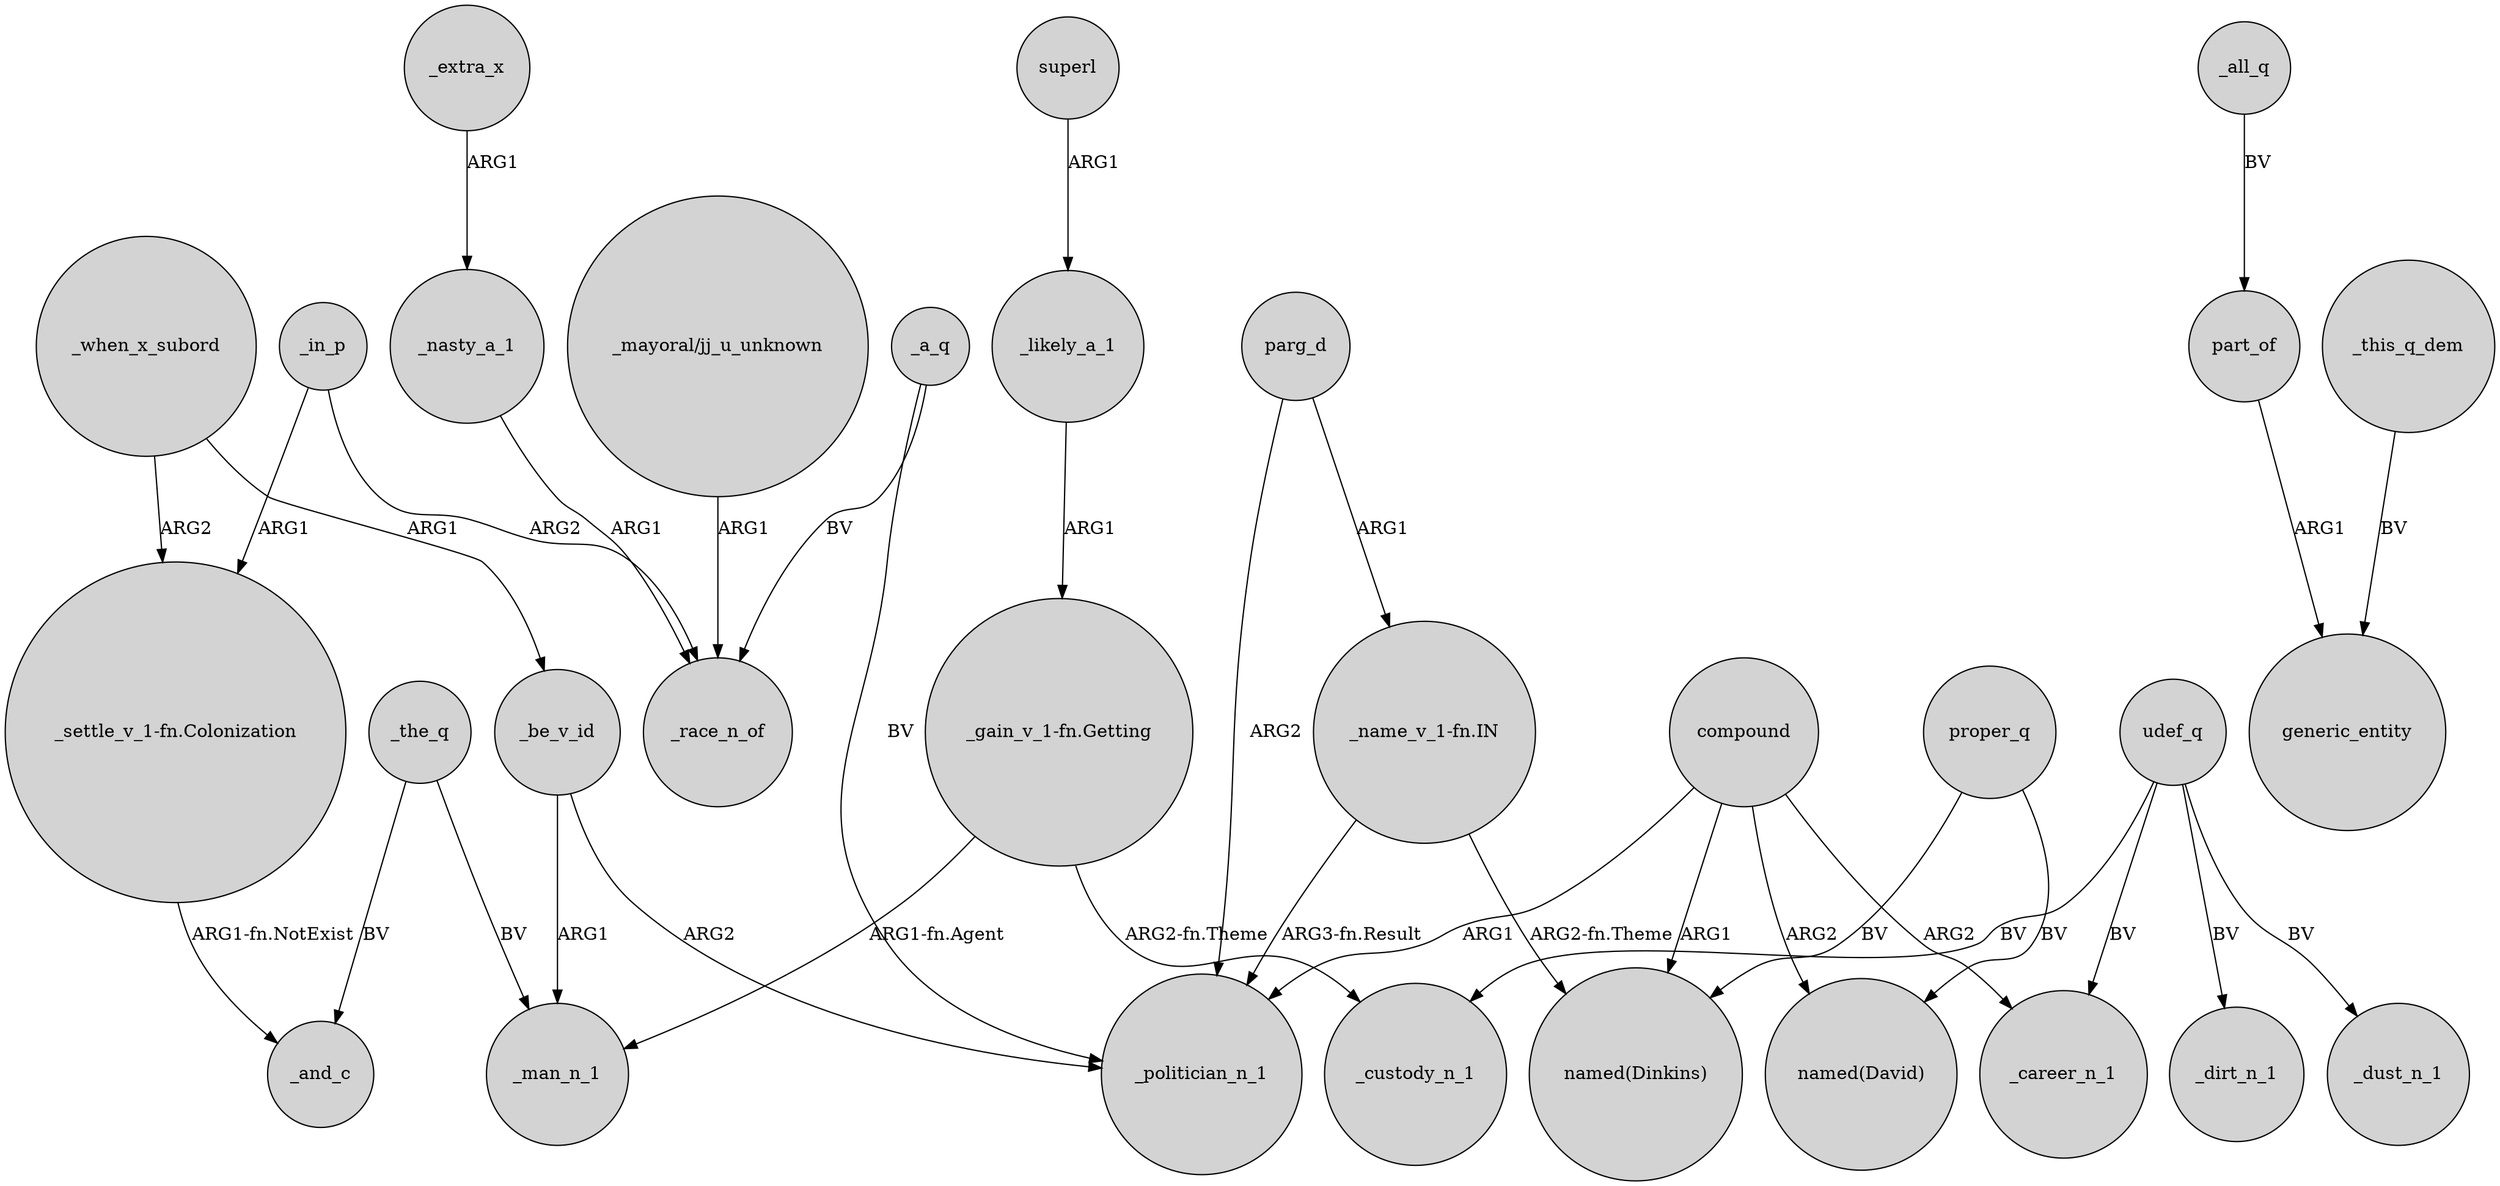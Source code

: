 digraph {
	node [shape=circle style=filled]
	_the_q -> _and_c [label=BV]
	_a_q -> _politician_n_1 [label=BV]
	parg_d -> _politician_n_1 [label=ARG2]
	_the_q -> _man_n_1 [label=BV]
	_all_q -> part_of [label=BV]
	_likely_a_1 -> "_gain_v_1-fn.Getting" [label=ARG1]
	_in_p -> "_settle_v_1-fn.Colonization" [label=ARG1]
	superl -> _likely_a_1 [label=ARG1]
	"_settle_v_1-fn.Colonization" -> _and_c [label="ARG1-fn.NotExist"]
	"_name_v_1-fn.IN" -> _politician_n_1 [label="ARG3-fn.Result"]
	udef_q -> _dust_n_1 [label=BV]
	_nasty_a_1 -> _race_n_of [label=ARG1]
	"_name_v_1-fn.IN" -> "named(Dinkins)" [label="ARG2-fn.Theme"]
	compound -> _politician_n_1 [label=ARG1]
	_a_q -> _race_n_of [label=BV]
	"_mayoral/jj_u_unknown" -> _race_n_of [label=ARG1]
	part_of -> generic_entity [label=ARG1]
	_in_p -> _race_n_of [label=ARG2]
	compound -> "named(Dinkins)" [label=ARG1]
	_this_q_dem -> generic_entity [label=BV]
	compound -> _career_n_1 [label=ARG2]
	compound -> "named(David)" [label=ARG2]
	_be_v_id -> _politician_n_1 [label=ARG2]
	"_gain_v_1-fn.Getting" -> _custody_n_1 [label="ARG2-fn.Theme"]
	udef_q -> _career_n_1 [label=BV]
	_when_x_subord -> "_settle_v_1-fn.Colonization" [label=ARG2]
	_extra_x -> _nasty_a_1 [label=ARG1]
	udef_q -> _dirt_n_1 [label=BV]
	_when_x_subord -> _be_v_id [label=ARG1]
	proper_q -> "named(David)" [label=BV]
	udef_q -> _custody_n_1 [label=BV]
	parg_d -> "_name_v_1-fn.IN" [label=ARG1]
	proper_q -> "named(Dinkins)" [label=BV]
	_be_v_id -> _man_n_1 [label=ARG1]
	"_gain_v_1-fn.Getting" -> _man_n_1 [label="ARG1-fn.Agent"]
}
